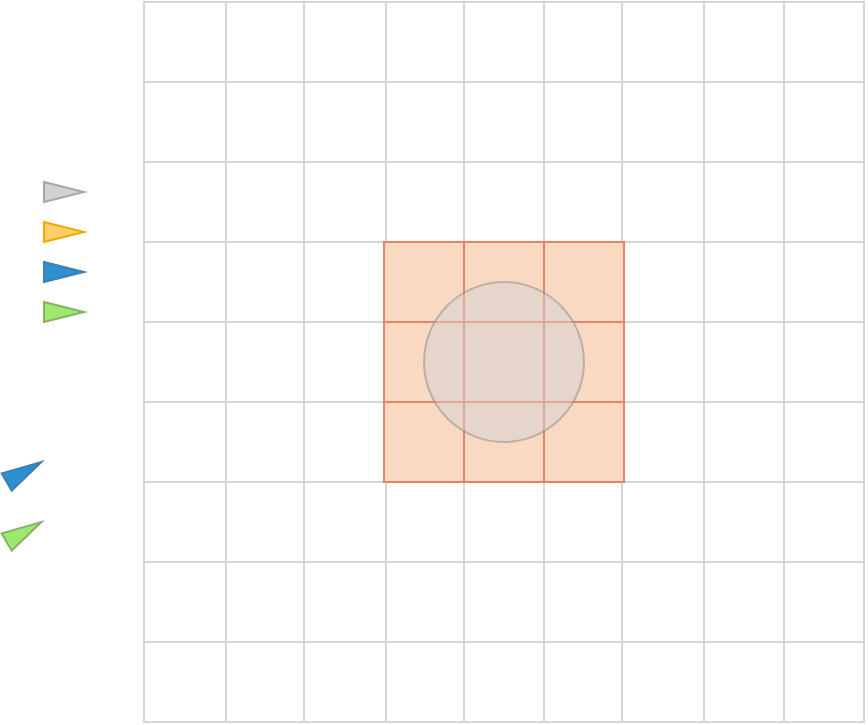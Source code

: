 <mxfile version="17.4.6" type="device"><diagram id="CuZy7NPDQp-QBjz2490R" name="Page-1"><mxGraphModel dx="957" dy="556" grid="1" gridSize="10" guides="1" tooltips="1" connect="1" arrows="1" fold="1" page="1" pageScale="1" pageWidth="827" pageHeight="1169" math="0" shadow="0"><root><mxCell id="0"/><mxCell id="1" parent="0"/><mxCell id="ihLi9_SqXCQIsBkYQ_Pl-1" value="" style="shape=table;html=1;whiteSpace=wrap;startSize=0;container=1;collapsible=0;childLayout=tableLayout;strokeColor=#D6D6D6;" vertex="1" parent="1"><mxGeometry x="200" y="280" width="360" height="360" as="geometry"/></mxCell><mxCell id="ihLi9_SqXCQIsBkYQ_Pl-2" value="" style="shape=tableRow;horizontal=0;startSize=0;swimlaneHead=0;swimlaneBody=0;top=0;left=0;bottom=0;right=0;collapsible=0;dropTarget=0;fillColor=none;points=[[0,0.5],[1,0.5]];portConstraint=eastwest;strokeColor=#D6D6D6;" vertex="1" parent="ihLi9_SqXCQIsBkYQ_Pl-1"><mxGeometry width="360" height="40" as="geometry"/></mxCell><mxCell id="ihLi9_SqXCQIsBkYQ_Pl-155" style="shape=partialRectangle;html=1;whiteSpace=wrap;connectable=0;fillColor=none;top=0;left=0;bottom=0;right=0;overflow=hidden;strokeColor=#D6D6D6;" vertex="1" parent="ihLi9_SqXCQIsBkYQ_Pl-2"><mxGeometry width="41" height="40" as="geometry"><mxRectangle width="41" height="40" as="alternateBounds"/></mxGeometry></mxCell><mxCell id="ihLi9_SqXCQIsBkYQ_Pl-152" style="shape=partialRectangle;html=1;whiteSpace=wrap;connectable=0;fillColor=none;top=0;left=0;bottom=0;right=0;overflow=hidden;strokeColor=#D6D6D6;" vertex="1" parent="ihLi9_SqXCQIsBkYQ_Pl-2"><mxGeometry x="41" width="39" height="40" as="geometry"><mxRectangle width="39" height="40" as="alternateBounds"/></mxGeometry></mxCell><mxCell id="ihLi9_SqXCQIsBkYQ_Pl-149" style="shape=partialRectangle;html=1;whiteSpace=wrap;connectable=0;fillColor=none;top=0;left=0;bottom=0;right=0;overflow=hidden;strokeColor=#D6D6D6;" vertex="1" parent="ihLi9_SqXCQIsBkYQ_Pl-2"><mxGeometry x="80" width="41" height="40" as="geometry"><mxRectangle width="41" height="40" as="alternateBounds"/></mxGeometry></mxCell><mxCell id="ihLi9_SqXCQIsBkYQ_Pl-146" style="shape=partialRectangle;html=1;whiteSpace=wrap;connectable=0;fillColor=none;top=0;left=0;bottom=0;right=0;overflow=hidden;strokeColor=#D6D6D6;" vertex="1" parent="ihLi9_SqXCQIsBkYQ_Pl-2"><mxGeometry x="121" width="39" height="40" as="geometry"><mxRectangle width="39" height="40" as="alternateBounds"/></mxGeometry></mxCell><mxCell id="ihLi9_SqXCQIsBkYQ_Pl-143" style="shape=partialRectangle;html=1;whiteSpace=wrap;connectable=0;fillColor=none;top=0;left=0;bottom=0;right=0;overflow=hidden;strokeColor=#D6D6D6;" vertex="1" parent="ihLi9_SqXCQIsBkYQ_Pl-2"><mxGeometry x="160" width="40" height="40" as="geometry"><mxRectangle width="40" height="40" as="alternateBounds"/></mxGeometry></mxCell><mxCell id="ihLi9_SqXCQIsBkYQ_Pl-140" style="shape=partialRectangle;html=1;whiteSpace=wrap;connectable=0;fillColor=none;top=0;left=0;bottom=0;right=0;overflow=hidden;strokeColor=#D6D6D6;" vertex="1" parent="ihLi9_SqXCQIsBkYQ_Pl-2"><mxGeometry x="200" width="39" height="40" as="geometry"><mxRectangle width="39" height="40" as="alternateBounds"/></mxGeometry></mxCell><mxCell id="ihLi9_SqXCQIsBkYQ_Pl-3" value="" style="shape=partialRectangle;html=1;whiteSpace=wrap;connectable=0;fillColor=none;top=0;left=0;bottom=0;right=0;overflow=hidden;strokeColor=#D6D6D6;" vertex="1" parent="ihLi9_SqXCQIsBkYQ_Pl-2"><mxGeometry x="239" width="41" height="40" as="geometry"><mxRectangle width="41" height="40" as="alternateBounds"/></mxGeometry></mxCell><mxCell id="ihLi9_SqXCQIsBkYQ_Pl-4" value="" style="shape=partialRectangle;html=1;whiteSpace=wrap;connectable=0;fillColor=none;top=0;left=0;bottom=0;right=0;overflow=hidden;strokeColor=#D6D6D6;" vertex="1" parent="ihLi9_SqXCQIsBkYQ_Pl-2"><mxGeometry x="280" width="40" height="40" as="geometry"><mxRectangle width="40" height="40" as="alternateBounds"/></mxGeometry></mxCell><mxCell id="ihLi9_SqXCQIsBkYQ_Pl-5" value="" style="shape=partialRectangle;html=1;whiteSpace=wrap;connectable=0;fillColor=none;top=0;left=0;bottom=0;right=0;overflow=hidden;strokeColor=#D6D6D6;" vertex="1" parent="ihLi9_SqXCQIsBkYQ_Pl-2"><mxGeometry x="320" width="40" height="40" as="geometry"><mxRectangle width="40" height="40" as="alternateBounds"/></mxGeometry></mxCell><mxCell id="ihLi9_SqXCQIsBkYQ_Pl-6" value="" style="shape=tableRow;horizontal=0;startSize=0;swimlaneHead=0;swimlaneBody=0;top=0;left=0;bottom=0;right=0;collapsible=0;dropTarget=0;fillColor=none;points=[[0,0.5],[1,0.5]];portConstraint=eastwest;strokeColor=#D6D6D6;" vertex="1" parent="ihLi9_SqXCQIsBkYQ_Pl-1"><mxGeometry y="40" width="360" height="40" as="geometry"/></mxCell><mxCell id="ihLi9_SqXCQIsBkYQ_Pl-156" style="shape=partialRectangle;html=1;whiteSpace=wrap;connectable=0;fillColor=none;top=0;left=0;bottom=0;right=0;overflow=hidden;strokeColor=#D6D6D6;" vertex="1" parent="ihLi9_SqXCQIsBkYQ_Pl-6"><mxGeometry width="41" height="40" as="geometry"><mxRectangle width="41" height="40" as="alternateBounds"/></mxGeometry></mxCell><mxCell id="ihLi9_SqXCQIsBkYQ_Pl-153" style="shape=partialRectangle;html=1;whiteSpace=wrap;connectable=0;fillColor=none;top=0;left=0;bottom=0;right=0;overflow=hidden;strokeColor=#D6D6D6;" vertex="1" parent="ihLi9_SqXCQIsBkYQ_Pl-6"><mxGeometry x="41" width="39" height="40" as="geometry"><mxRectangle width="39" height="40" as="alternateBounds"/></mxGeometry></mxCell><mxCell id="ihLi9_SqXCQIsBkYQ_Pl-150" style="shape=partialRectangle;html=1;whiteSpace=wrap;connectable=0;fillColor=none;top=0;left=0;bottom=0;right=0;overflow=hidden;strokeColor=#D6D6D6;" vertex="1" parent="ihLi9_SqXCQIsBkYQ_Pl-6"><mxGeometry x="80" width="41" height="40" as="geometry"><mxRectangle width="41" height="40" as="alternateBounds"/></mxGeometry></mxCell><mxCell id="ihLi9_SqXCQIsBkYQ_Pl-147" style="shape=partialRectangle;html=1;whiteSpace=wrap;connectable=0;fillColor=none;top=0;left=0;bottom=0;right=0;overflow=hidden;strokeColor=#D6D6D6;" vertex="1" parent="ihLi9_SqXCQIsBkYQ_Pl-6"><mxGeometry x="121" width="39" height="40" as="geometry"><mxRectangle width="39" height="40" as="alternateBounds"/></mxGeometry></mxCell><mxCell id="ihLi9_SqXCQIsBkYQ_Pl-144" style="shape=partialRectangle;html=1;whiteSpace=wrap;connectable=0;fillColor=none;top=0;left=0;bottom=0;right=0;overflow=hidden;strokeColor=#D6D6D6;" vertex="1" parent="ihLi9_SqXCQIsBkYQ_Pl-6"><mxGeometry x="160" width="40" height="40" as="geometry"><mxRectangle width="40" height="40" as="alternateBounds"/></mxGeometry></mxCell><mxCell id="ihLi9_SqXCQIsBkYQ_Pl-141" style="shape=partialRectangle;html=1;whiteSpace=wrap;connectable=0;fillColor=none;top=0;left=0;bottom=0;right=0;overflow=hidden;strokeColor=#D6D6D6;" vertex="1" parent="ihLi9_SqXCQIsBkYQ_Pl-6"><mxGeometry x="200" width="39" height="40" as="geometry"><mxRectangle width="39" height="40" as="alternateBounds"/></mxGeometry></mxCell><mxCell id="ihLi9_SqXCQIsBkYQ_Pl-7" value="" style="shape=partialRectangle;html=1;whiteSpace=wrap;connectable=0;fillColor=none;top=0;left=0;bottom=0;right=0;overflow=hidden;strokeColor=#D6D6D6;" vertex="1" parent="ihLi9_SqXCQIsBkYQ_Pl-6"><mxGeometry x="239" width="41" height="40" as="geometry"><mxRectangle width="41" height="40" as="alternateBounds"/></mxGeometry></mxCell><mxCell id="ihLi9_SqXCQIsBkYQ_Pl-8" value="" style="shape=partialRectangle;html=1;whiteSpace=wrap;connectable=0;fillColor=none;top=0;left=0;bottom=0;right=0;overflow=hidden;strokeColor=#D6D6D6;" vertex="1" parent="ihLi9_SqXCQIsBkYQ_Pl-6"><mxGeometry x="280" width="40" height="40" as="geometry"><mxRectangle width="40" height="40" as="alternateBounds"/></mxGeometry></mxCell><mxCell id="ihLi9_SqXCQIsBkYQ_Pl-9" value="" style="shape=partialRectangle;html=1;whiteSpace=wrap;connectable=0;fillColor=none;top=0;left=0;bottom=0;right=0;overflow=hidden;strokeColor=#D6D6D6;" vertex="1" parent="ihLi9_SqXCQIsBkYQ_Pl-6"><mxGeometry x="320" width="40" height="40" as="geometry"><mxRectangle width="40" height="40" as="alternateBounds"/></mxGeometry></mxCell><mxCell id="ihLi9_SqXCQIsBkYQ_Pl-10" value="" style="shape=tableRow;horizontal=0;startSize=0;swimlaneHead=0;swimlaneBody=0;top=0;left=0;bottom=0;right=0;collapsible=0;dropTarget=0;fillColor=none;points=[[0,0.5],[1,0.5]];portConstraint=eastwest;strokeColor=#D6D6D6;" vertex="1" parent="ihLi9_SqXCQIsBkYQ_Pl-1"><mxGeometry y="80" width="360" height="40" as="geometry"/></mxCell><mxCell id="ihLi9_SqXCQIsBkYQ_Pl-157" style="shape=partialRectangle;html=1;whiteSpace=wrap;connectable=0;fillColor=none;top=0;left=0;bottom=0;right=0;overflow=hidden;strokeColor=#D6D6D6;" vertex="1" parent="ihLi9_SqXCQIsBkYQ_Pl-10"><mxGeometry width="41" height="40" as="geometry"><mxRectangle width="41" height="40" as="alternateBounds"/></mxGeometry></mxCell><mxCell id="ihLi9_SqXCQIsBkYQ_Pl-154" style="shape=partialRectangle;html=1;whiteSpace=wrap;connectable=0;fillColor=none;top=0;left=0;bottom=0;right=0;overflow=hidden;strokeColor=#D6D6D6;" vertex="1" parent="ihLi9_SqXCQIsBkYQ_Pl-10"><mxGeometry x="41" width="39" height="40" as="geometry"><mxRectangle width="39" height="40" as="alternateBounds"/></mxGeometry></mxCell><mxCell id="ihLi9_SqXCQIsBkYQ_Pl-151" style="shape=partialRectangle;html=1;whiteSpace=wrap;connectable=0;fillColor=none;top=0;left=0;bottom=0;right=0;overflow=hidden;strokeColor=#D6D6D6;" vertex="1" parent="ihLi9_SqXCQIsBkYQ_Pl-10"><mxGeometry x="80" width="41" height="40" as="geometry"><mxRectangle width="41" height="40" as="alternateBounds"/></mxGeometry></mxCell><mxCell id="ihLi9_SqXCQIsBkYQ_Pl-148" style="shape=partialRectangle;html=1;whiteSpace=wrap;connectable=0;fillColor=none;top=0;left=0;bottom=0;right=0;overflow=hidden;strokeColor=#D6D6D6;" vertex="1" parent="ihLi9_SqXCQIsBkYQ_Pl-10"><mxGeometry x="121" width="39" height="40" as="geometry"><mxRectangle width="39" height="40" as="alternateBounds"/></mxGeometry></mxCell><mxCell id="ihLi9_SqXCQIsBkYQ_Pl-145" style="shape=partialRectangle;html=1;whiteSpace=wrap;connectable=0;fillColor=none;top=0;left=0;bottom=0;right=0;overflow=hidden;strokeColor=#D6D6D6;" vertex="1" parent="ihLi9_SqXCQIsBkYQ_Pl-10"><mxGeometry x="160" width="40" height="40" as="geometry"><mxRectangle width="40" height="40" as="alternateBounds"/></mxGeometry></mxCell><mxCell id="ihLi9_SqXCQIsBkYQ_Pl-142" style="shape=partialRectangle;html=1;whiteSpace=wrap;connectable=0;fillColor=none;top=0;left=0;bottom=0;right=0;overflow=hidden;strokeColor=#D6D6D6;" vertex="1" parent="ihLi9_SqXCQIsBkYQ_Pl-10"><mxGeometry x="200" width="39" height="40" as="geometry"><mxRectangle width="39" height="40" as="alternateBounds"/></mxGeometry></mxCell><mxCell id="ihLi9_SqXCQIsBkYQ_Pl-11" value="" style="shape=partialRectangle;html=1;whiteSpace=wrap;connectable=0;fillColor=none;top=0;left=0;bottom=0;right=0;overflow=hidden;strokeColor=#D6D6D6;" vertex="1" parent="ihLi9_SqXCQIsBkYQ_Pl-10"><mxGeometry x="239" width="41" height="40" as="geometry"><mxRectangle width="41" height="40" as="alternateBounds"/></mxGeometry></mxCell><mxCell id="ihLi9_SqXCQIsBkYQ_Pl-12" value="" style="shape=partialRectangle;html=1;whiteSpace=wrap;connectable=0;fillColor=none;top=0;left=0;bottom=0;right=0;overflow=hidden;strokeColor=#D6D6D6;" vertex="1" parent="ihLi9_SqXCQIsBkYQ_Pl-10"><mxGeometry x="280" width="40" height="40" as="geometry"><mxRectangle width="40" height="40" as="alternateBounds"/></mxGeometry></mxCell><mxCell id="ihLi9_SqXCQIsBkYQ_Pl-13" value="" style="shape=partialRectangle;html=1;whiteSpace=wrap;connectable=0;fillColor=none;top=0;left=0;bottom=0;right=0;overflow=hidden;pointerEvents=1;strokeColor=#D6D6D6;" vertex="1" parent="ihLi9_SqXCQIsBkYQ_Pl-10"><mxGeometry x="320" width="40" height="40" as="geometry"><mxRectangle width="40" height="40" as="alternateBounds"/></mxGeometry></mxCell><mxCell id="ihLi9_SqXCQIsBkYQ_Pl-158" style="shape=tableRow;horizontal=0;startSize=0;swimlaneHead=0;swimlaneBody=0;top=0;left=0;bottom=0;right=0;collapsible=0;dropTarget=0;fillColor=none;points=[[0,0.5],[1,0.5]];portConstraint=eastwest;strokeColor=#D6D6D6;" vertex="1" parent="ihLi9_SqXCQIsBkYQ_Pl-1"><mxGeometry y="120" width="360" height="40" as="geometry"/></mxCell><mxCell id="ihLi9_SqXCQIsBkYQ_Pl-159" style="shape=partialRectangle;html=1;whiteSpace=wrap;connectable=0;fillColor=none;top=0;left=0;bottom=0;right=0;overflow=hidden;strokeColor=#D6D6D6;" vertex="1" parent="ihLi9_SqXCQIsBkYQ_Pl-158"><mxGeometry width="41" height="40" as="geometry"><mxRectangle width="41" height="40" as="alternateBounds"/></mxGeometry></mxCell><mxCell id="ihLi9_SqXCQIsBkYQ_Pl-160" style="shape=partialRectangle;html=1;whiteSpace=wrap;connectable=0;fillColor=none;top=0;left=0;bottom=0;right=0;overflow=hidden;strokeColor=#D6D6D6;" vertex="1" parent="ihLi9_SqXCQIsBkYQ_Pl-158"><mxGeometry x="41" width="39" height="40" as="geometry"><mxRectangle width="39" height="40" as="alternateBounds"/></mxGeometry></mxCell><mxCell id="ihLi9_SqXCQIsBkYQ_Pl-161" style="shape=partialRectangle;html=1;whiteSpace=wrap;connectable=0;fillColor=none;top=0;left=0;bottom=0;right=0;overflow=hidden;strokeColor=#D6D6D6;" vertex="1" parent="ihLi9_SqXCQIsBkYQ_Pl-158"><mxGeometry x="80" width="41" height="40" as="geometry"><mxRectangle width="41" height="40" as="alternateBounds"/></mxGeometry></mxCell><mxCell id="ihLi9_SqXCQIsBkYQ_Pl-162" style="shape=partialRectangle;html=1;whiteSpace=wrap;connectable=0;fillColor=none;top=0;left=0;bottom=0;right=0;overflow=hidden;strokeColor=#D6D6D6;" vertex="1" parent="ihLi9_SqXCQIsBkYQ_Pl-158"><mxGeometry x="121" width="39" height="40" as="geometry"><mxRectangle width="39" height="40" as="alternateBounds"/></mxGeometry></mxCell><mxCell id="ihLi9_SqXCQIsBkYQ_Pl-163" style="shape=partialRectangle;html=1;whiteSpace=wrap;connectable=0;fillColor=none;top=0;left=0;bottom=0;right=0;overflow=hidden;strokeColor=#D6D6D6;" vertex="1" parent="ihLi9_SqXCQIsBkYQ_Pl-158"><mxGeometry x="160" width="40" height="40" as="geometry"><mxRectangle width="40" height="40" as="alternateBounds"/></mxGeometry></mxCell><mxCell id="ihLi9_SqXCQIsBkYQ_Pl-164" style="shape=partialRectangle;html=1;whiteSpace=wrap;connectable=0;fillColor=none;top=0;left=0;bottom=0;right=0;overflow=hidden;strokeColor=#D6D6D6;" vertex="1" parent="ihLi9_SqXCQIsBkYQ_Pl-158"><mxGeometry x="200" width="39" height="40" as="geometry"><mxRectangle width="39" height="40" as="alternateBounds"/></mxGeometry></mxCell><mxCell id="ihLi9_SqXCQIsBkYQ_Pl-165" style="shape=partialRectangle;html=1;whiteSpace=wrap;connectable=0;fillColor=none;top=0;left=0;bottom=0;right=0;overflow=hidden;strokeColor=#D6D6D6;" vertex="1" parent="ihLi9_SqXCQIsBkYQ_Pl-158"><mxGeometry x="239" width="41" height="40" as="geometry"><mxRectangle width="41" height="40" as="alternateBounds"/></mxGeometry></mxCell><mxCell id="ihLi9_SqXCQIsBkYQ_Pl-166" style="shape=partialRectangle;html=1;whiteSpace=wrap;connectable=0;fillColor=none;top=0;left=0;bottom=0;right=0;overflow=hidden;strokeColor=#D6D6D6;" vertex="1" parent="ihLi9_SqXCQIsBkYQ_Pl-158"><mxGeometry x="280" width="40" height="40" as="geometry"><mxRectangle width="40" height="40" as="alternateBounds"/></mxGeometry></mxCell><mxCell id="ihLi9_SqXCQIsBkYQ_Pl-167" style="shape=partialRectangle;html=1;whiteSpace=wrap;connectable=0;fillColor=none;top=0;left=0;bottom=0;right=0;overflow=hidden;pointerEvents=1;strokeColor=#D6D6D6;" vertex="1" parent="ihLi9_SqXCQIsBkYQ_Pl-158"><mxGeometry x="320" width="40" height="40" as="geometry"><mxRectangle width="40" height="40" as="alternateBounds"/></mxGeometry></mxCell><mxCell id="ihLi9_SqXCQIsBkYQ_Pl-168" style="shape=tableRow;horizontal=0;startSize=0;swimlaneHead=0;swimlaneBody=0;top=0;left=0;bottom=0;right=0;collapsible=0;dropTarget=0;fillColor=none;points=[[0,0.5],[1,0.5]];portConstraint=eastwest;strokeColor=#D6D6D6;" vertex="1" parent="ihLi9_SqXCQIsBkYQ_Pl-1"><mxGeometry y="160" width="360" height="40" as="geometry"/></mxCell><mxCell id="ihLi9_SqXCQIsBkYQ_Pl-169" style="shape=partialRectangle;html=1;whiteSpace=wrap;connectable=0;fillColor=none;top=0;left=0;bottom=0;right=0;overflow=hidden;strokeColor=#D6D6D6;" vertex="1" parent="ihLi9_SqXCQIsBkYQ_Pl-168"><mxGeometry width="41" height="40" as="geometry"><mxRectangle width="41" height="40" as="alternateBounds"/></mxGeometry></mxCell><mxCell id="ihLi9_SqXCQIsBkYQ_Pl-170" style="shape=partialRectangle;html=1;whiteSpace=wrap;connectable=0;fillColor=none;top=0;left=0;bottom=0;right=0;overflow=hidden;strokeColor=#D6D6D6;" vertex="1" parent="ihLi9_SqXCQIsBkYQ_Pl-168"><mxGeometry x="41" width="39" height="40" as="geometry"><mxRectangle width="39" height="40" as="alternateBounds"/></mxGeometry></mxCell><mxCell id="ihLi9_SqXCQIsBkYQ_Pl-171" style="shape=partialRectangle;html=1;whiteSpace=wrap;connectable=0;fillColor=none;top=0;left=0;bottom=0;right=0;overflow=hidden;strokeColor=#D6D6D6;" vertex="1" parent="ihLi9_SqXCQIsBkYQ_Pl-168"><mxGeometry x="80" width="41" height="40" as="geometry"><mxRectangle width="41" height="40" as="alternateBounds"/></mxGeometry></mxCell><mxCell id="ihLi9_SqXCQIsBkYQ_Pl-172" style="shape=partialRectangle;html=1;whiteSpace=wrap;connectable=0;fillColor=none;top=0;left=0;bottom=0;right=0;overflow=hidden;strokeColor=#D6D6D6;" vertex="1" parent="ihLi9_SqXCQIsBkYQ_Pl-168"><mxGeometry x="121" width="39" height="40" as="geometry"><mxRectangle width="39" height="40" as="alternateBounds"/></mxGeometry></mxCell><mxCell id="ihLi9_SqXCQIsBkYQ_Pl-173" style="shape=partialRectangle;html=1;whiteSpace=wrap;connectable=0;fillColor=none;top=0;left=0;bottom=0;right=0;overflow=hidden;strokeColor=#D6D6D6;" vertex="1" parent="ihLi9_SqXCQIsBkYQ_Pl-168"><mxGeometry x="160" width="40" height="40" as="geometry"><mxRectangle width="40" height="40" as="alternateBounds"/></mxGeometry></mxCell><mxCell id="ihLi9_SqXCQIsBkYQ_Pl-174" style="shape=partialRectangle;html=1;whiteSpace=wrap;connectable=0;fillColor=none;top=0;left=0;bottom=0;right=0;overflow=hidden;strokeColor=#D6D6D6;" vertex="1" parent="ihLi9_SqXCQIsBkYQ_Pl-168"><mxGeometry x="200" width="39" height="40" as="geometry"><mxRectangle width="39" height="40" as="alternateBounds"/></mxGeometry></mxCell><mxCell id="ihLi9_SqXCQIsBkYQ_Pl-175" style="shape=partialRectangle;html=1;whiteSpace=wrap;connectable=0;fillColor=none;top=0;left=0;bottom=0;right=0;overflow=hidden;strokeColor=#D6D6D6;" vertex="1" parent="ihLi9_SqXCQIsBkYQ_Pl-168"><mxGeometry x="239" width="41" height="40" as="geometry"><mxRectangle width="41" height="40" as="alternateBounds"/></mxGeometry></mxCell><mxCell id="ihLi9_SqXCQIsBkYQ_Pl-176" style="shape=partialRectangle;html=1;whiteSpace=wrap;connectable=0;fillColor=none;top=0;left=0;bottom=0;right=0;overflow=hidden;strokeColor=#D6D6D6;" vertex="1" parent="ihLi9_SqXCQIsBkYQ_Pl-168"><mxGeometry x="280" width="40" height="40" as="geometry"><mxRectangle width="40" height="40" as="alternateBounds"/></mxGeometry></mxCell><mxCell id="ihLi9_SqXCQIsBkYQ_Pl-177" style="shape=partialRectangle;html=1;whiteSpace=wrap;connectable=0;fillColor=none;top=0;left=0;bottom=0;right=0;overflow=hidden;pointerEvents=1;strokeColor=#D6D6D6;" vertex="1" parent="ihLi9_SqXCQIsBkYQ_Pl-168"><mxGeometry x="320" width="40" height="40" as="geometry"><mxRectangle width="40" height="40" as="alternateBounds"/></mxGeometry></mxCell><mxCell id="ihLi9_SqXCQIsBkYQ_Pl-178" style="shape=tableRow;horizontal=0;startSize=0;swimlaneHead=0;swimlaneBody=0;top=0;left=0;bottom=0;right=0;collapsible=0;dropTarget=0;fillColor=none;points=[[0,0.5],[1,0.5]];portConstraint=eastwest;strokeColor=#D6D6D6;" vertex="1" parent="ihLi9_SqXCQIsBkYQ_Pl-1"><mxGeometry y="200" width="360" height="40" as="geometry"/></mxCell><mxCell id="ihLi9_SqXCQIsBkYQ_Pl-179" style="shape=partialRectangle;html=1;whiteSpace=wrap;connectable=0;fillColor=none;top=0;left=0;bottom=0;right=0;overflow=hidden;strokeColor=#D6D6D6;" vertex="1" parent="ihLi9_SqXCQIsBkYQ_Pl-178"><mxGeometry width="41" height="40" as="geometry"><mxRectangle width="41" height="40" as="alternateBounds"/></mxGeometry></mxCell><mxCell id="ihLi9_SqXCQIsBkYQ_Pl-180" style="shape=partialRectangle;html=1;whiteSpace=wrap;connectable=0;fillColor=none;top=0;left=0;bottom=0;right=0;overflow=hidden;strokeColor=#D6D6D6;" vertex="1" parent="ihLi9_SqXCQIsBkYQ_Pl-178"><mxGeometry x="41" width="39" height="40" as="geometry"><mxRectangle width="39" height="40" as="alternateBounds"/></mxGeometry></mxCell><mxCell id="ihLi9_SqXCQIsBkYQ_Pl-181" style="shape=partialRectangle;html=1;whiteSpace=wrap;connectable=0;fillColor=none;top=0;left=0;bottom=0;right=0;overflow=hidden;strokeColor=#D6D6D6;" vertex="1" parent="ihLi9_SqXCQIsBkYQ_Pl-178"><mxGeometry x="80" width="41" height="40" as="geometry"><mxRectangle width="41" height="40" as="alternateBounds"/></mxGeometry></mxCell><mxCell id="ihLi9_SqXCQIsBkYQ_Pl-182" style="shape=partialRectangle;html=1;whiteSpace=wrap;connectable=0;fillColor=none;top=0;left=0;bottom=0;right=0;overflow=hidden;strokeColor=#D6D6D6;" vertex="1" parent="ihLi9_SqXCQIsBkYQ_Pl-178"><mxGeometry x="121" width="39" height="40" as="geometry"><mxRectangle width="39" height="40" as="alternateBounds"/></mxGeometry></mxCell><mxCell id="ihLi9_SqXCQIsBkYQ_Pl-183" style="shape=partialRectangle;html=1;whiteSpace=wrap;connectable=0;fillColor=none;top=0;left=0;bottom=0;right=0;overflow=hidden;strokeColor=#D6D6D6;" vertex="1" parent="ihLi9_SqXCQIsBkYQ_Pl-178"><mxGeometry x="160" width="40" height="40" as="geometry"><mxRectangle width="40" height="40" as="alternateBounds"/></mxGeometry></mxCell><mxCell id="ihLi9_SqXCQIsBkYQ_Pl-184" style="shape=partialRectangle;html=1;whiteSpace=wrap;connectable=0;fillColor=none;top=0;left=0;bottom=0;right=0;overflow=hidden;strokeColor=#D6D6D6;" vertex="1" parent="ihLi9_SqXCQIsBkYQ_Pl-178"><mxGeometry x="200" width="39" height="40" as="geometry"><mxRectangle width="39" height="40" as="alternateBounds"/></mxGeometry></mxCell><mxCell id="ihLi9_SqXCQIsBkYQ_Pl-185" style="shape=partialRectangle;html=1;whiteSpace=wrap;connectable=0;fillColor=none;top=0;left=0;bottom=0;right=0;overflow=hidden;strokeColor=#D6D6D6;" vertex="1" parent="ihLi9_SqXCQIsBkYQ_Pl-178"><mxGeometry x="239" width="41" height="40" as="geometry"><mxRectangle width="41" height="40" as="alternateBounds"/></mxGeometry></mxCell><mxCell id="ihLi9_SqXCQIsBkYQ_Pl-186" style="shape=partialRectangle;html=1;whiteSpace=wrap;connectable=0;fillColor=none;top=0;left=0;bottom=0;right=0;overflow=hidden;strokeColor=#D6D6D6;" vertex="1" parent="ihLi9_SqXCQIsBkYQ_Pl-178"><mxGeometry x="280" width="40" height="40" as="geometry"><mxRectangle width="40" height="40" as="alternateBounds"/></mxGeometry></mxCell><mxCell id="ihLi9_SqXCQIsBkYQ_Pl-187" style="shape=partialRectangle;html=1;whiteSpace=wrap;connectable=0;fillColor=none;top=0;left=0;bottom=0;right=0;overflow=hidden;pointerEvents=1;strokeColor=#D6D6D6;" vertex="1" parent="ihLi9_SqXCQIsBkYQ_Pl-178"><mxGeometry x="320" width="40" height="40" as="geometry"><mxRectangle width="40" height="40" as="alternateBounds"/></mxGeometry></mxCell><mxCell id="ihLi9_SqXCQIsBkYQ_Pl-188" style="shape=tableRow;horizontal=0;startSize=0;swimlaneHead=0;swimlaneBody=0;top=0;left=0;bottom=0;right=0;collapsible=0;dropTarget=0;fillColor=none;points=[[0,0.5],[1,0.5]];portConstraint=eastwest;strokeColor=#D6D6D6;" vertex="1" parent="ihLi9_SqXCQIsBkYQ_Pl-1"><mxGeometry y="240" width="360" height="40" as="geometry"/></mxCell><mxCell id="ihLi9_SqXCQIsBkYQ_Pl-189" style="shape=partialRectangle;html=1;whiteSpace=wrap;connectable=0;fillColor=none;top=0;left=0;bottom=0;right=0;overflow=hidden;strokeColor=#D6D6D6;" vertex="1" parent="ihLi9_SqXCQIsBkYQ_Pl-188"><mxGeometry width="41" height="40" as="geometry"><mxRectangle width="41" height="40" as="alternateBounds"/></mxGeometry></mxCell><mxCell id="ihLi9_SqXCQIsBkYQ_Pl-190" style="shape=partialRectangle;html=1;whiteSpace=wrap;connectable=0;fillColor=none;top=0;left=0;bottom=0;right=0;overflow=hidden;strokeColor=#D6D6D6;" vertex="1" parent="ihLi9_SqXCQIsBkYQ_Pl-188"><mxGeometry x="41" width="39" height="40" as="geometry"><mxRectangle width="39" height="40" as="alternateBounds"/></mxGeometry></mxCell><mxCell id="ihLi9_SqXCQIsBkYQ_Pl-191" style="shape=partialRectangle;html=1;whiteSpace=wrap;connectable=0;fillColor=none;top=0;left=0;bottom=0;right=0;overflow=hidden;strokeColor=#D6D6D6;" vertex="1" parent="ihLi9_SqXCQIsBkYQ_Pl-188"><mxGeometry x="80" width="41" height="40" as="geometry"><mxRectangle width="41" height="40" as="alternateBounds"/></mxGeometry></mxCell><mxCell id="ihLi9_SqXCQIsBkYQ_Pl-192" style="shape=partialRectangle;html=1;whiteSpace=wrap;connectable=0;fillColor=none;top=0;left=0;bottom=0;right=0;overflow=hidden;strokeColor=#D6D6D6;" vertex="1" parent="ihLi9_SqXCQIsBkYQ_Pl-188"><mxGeometry x="121" width="39" height="40" as="geometry"><mxRectangle width="39" height="40" as="alternateBounds"/></mxGeometry></mxCell><mxCell id="ihLi9_SqXCQIsBkYQ_Pl-193" style="shape=partialRectangle;html=1;whiteSpace=wrap;connectable=0;fillColor=none;top=0;left=0;bottom=0;right=0;overflow=hidden;strokeColor=#D6D6D6;" vertex="1" parent="ihLi9_SqXCQIsBkYQ_Pl-188"><mxGeometry x="160" width="40" height="40" as="geometry"><mxRectangle width="40" height="40" as="alternateBounds"/></mxGeometry></mxCell><mxCell id="ihLi9_SqXCQIsBkYQ_Pl-194" style="shape=partialRectangle;html=1;whiteSpace=wrap;connectable=0;fillColor=none;top=0;left=0;bottom=0;right=0;overflow=hidden;strokeColor=#D6D6D6;" vertex="1" parent="ihLi9_SqXCQIsBkYQ_Pl-188"><mxGeometry x="200" width="39" height="40" as="geometry"><mxRectangle width="39" height="40" as="alternateBounds"/></mxGeometry></mxCell><mxCell id="ihLi9_SqXCQIsBkYQ_Pl-195" style="shape=partialRectangle;html=1;whiteSpace=wrap;connectable=0;fillColor=none;top=0;left=0;bottom=0;right=0;overflow=hidden;strokeColor=#D6D6D6;" vertex="1" parent="ihLi9_SqXCQIsBkYQ_Pl-188"><mxGeometry x="239" width="41" height="40" as="geometry"><mxRectangle width="41" height="40" as="alternateBounds"/></mxGeometry></mxCell><mxCell id="ihLi9_SqXCQIsBkYQ_Pl-196" style="shape=partialRectangle;html=1;whiteSpace=wrap;connectable=0;fillColor=none;top=0;left=0;bottom=0;right=0;overflow=hidden;strokeColor=#D6D6D6;" vertex="1" parent="ihLi9_SqXCQIsBkYQ_Pl-188"><mxGeometry x="280" width="40" height="40" as="geometry"><mxRectangle width="40" height="40" as="alternateBounds"/></mxGeometry></mxCell><mxCell id="ihLi9_SqXCQIsBkYQ_Pl-197" style="shape=partialRectangle;html=1;whiteSpace=wrap;connectable=0;fillColor=none;top=0;left=0;bottom=0;right=0;overflow=hidden;pointerEvents=1;strokeColor=#D6D6D6;" vertex="1" parent="ihLi9_SqXCQIsBkYQ_Pl-188"><mxGeometry x="320" width="40" height="40" as="geometry"><mxRectangle width="40" height="40" as="alternateBounds"/></mxGeometry></mxCell><mxCell id="ihLi9_SqXCQIsBkYQ_Pl-198" style="shape=tableRow;horizontal=0;startSize=0;swimlaneHead=0;swimlaneBody=0;top=0;left=0;bottom=0;right=0;collapsible=0;dropTarget=0;fillColor=none;points=[[0,0.5],[1,0.5]];portConstraint=eastwest;strokeColor=#D6D6D6;" vertex="1" parent="ihLi9_SqXCQIsBkYQ_Pl-1"><mxGeometry y="280" width="360" height="40" as="geometry"/></mxCell><mxCell id="ihLi9_SqXCQIsBkYQ_Pl-199" style="shape=partialRectangle;html=1;whiteSpace=wrap;connectable=0;fillColor=none;top=0;left=0;bottom=0;right=0;overflow=hidden;strokeColor=#D6D6D6;" vertex="1" parent="ihLi9_SqXCQIsBkYQ_Pl-198"><mxGeometry width="41" height="40" as="geometry"><mxRectangle width="41" height="40" as="alternateBounds"/></mxGeometry></mxCell><mxCell id="ihLi9_SqXCQIsBkYQ_Pl-200" style="shape=partialRectangle;html=1;whiteSpace=wrap;connectable=0;fillColor=none;top=0;left=0;bottom=0;right=0;overflow=hidden;strokeColor=#D6D6D6;" vertex="1" parent="ihLi9_SqXCQIsBkYQ_Pl-198"><mxGeometry x="41" width="39" height="40" as="geometry"><mxRectangle width="39" height="40" as="alternateBounds"/></mxGeometry></mxCell><mxCell id="ihLi9_SqXCQIsBkYQ_Pl-201" style="shape=partialRectangle;html=1;whiteSpace=wrap;connectable=0;fillColor=none;top=0;left=0;bottom=0;right=0;overflow=hidden;strokeColor=#D6D6D6;" vertex="1" parent="ihLi9_SqXCQIsBkYQ_Pl-198"><mxGeometry x="80" width="41" height="40" as="geometry"><mxRectangle width="41" height="40" as="alternateBounds"/></mxGeometry></mxCell><mxCell id="ihLi9_SqXCQIsBkYQ_Pl-202" style="shape=partialRectangle;html=1;whiteSpace=wrap;connectable=0;fillColor=none;top=0;left=0;bottom=0;right=0;overflow=hidden;strokeColor=#D6D6D6;" vertex="1" parent="ihLi9_SqXCQIsBkYQ_Pl-198"><mxGeometry x="121" width="39" height="40" as="geometry"><mxRectangle width="39" height="40" as="alternateBounds"/></mxGeometry></mxCell><mxCell id="ihLi9_SqXCQIsBkYQ_Pl-203" style="shape=partialRectangle;html=1;whiteSpace=wrap;connectable=0;fillColor=none;top=0;left=0;bottom=0;right=0;overflow=hidden;strokeColor=#D6D6D6;" vertex="1" parent="ihLi9_SqXCQIsBkYQ_Pl-198"><mxGeometry x="160" width="40" height="40" as="geometry"><mxRectangle width="40" height="40" as="alternateBounds"/></mxGeometry></mxCell><mxCell id="ihLi9_SqXCQIsBkYQ_Pl-204" style="shape=partialRectangle;html=1;whiteSpace=wrap;connectable=0;fillColor=none;top=0;left=0;bottom=0;right=0;overflow=hidden;strokeColor=#D6D6D6;" vertex="1" parent="ihLi9_SqXCQIsBkYQ_Pl-198"><mxGeometry x="200" width="39" height="40" as="geometry"><mxRectangle width="39" height="40" as="alternateBounds"/></mxGeometry></mxCell><mxCell id="ihLi9_SqXCQIsBkYQ_Pl-205" style="shape=partialRectangle;html=1;whiteSpace=wrap;connectable=0;fillColor=none;top=0;left=0;bottom=0;right=0;overflow=hidden;strokeColor=#D6D6D6;" vertex="1" parent="ihLi9_SqXCQIsBkYQ_Pl-198"><mxGeometry x="239" width="41" height="40" as="geometry"><mxRectangle width="41" height="40" as="alternateBounds"/></mxGeometry></mxCell><mxCell id="ihLi9_SqXCQIsBkYQ_Pl-206" style="shape=partialRectangle;html=1;whiteSpace=wrap;connectable=0;fillColor=none;top=0;left=0;bottom=0;right=0;overflow=hidden;strokeColor=#D6D6D6;" vertex="1" parent="ihLi9_SqXCQIsBkYQ_Pl-198"><mxGeometry x="280" width="40" height="40" as="geometry"><mxRectangle width="40" height="40" as="alternateBounds"/></mxGeometry></mxCell><mxCell id="ihLi9_SqXCQIsBkYQ_Pl-207" style="shape=partialRectangle;html=1;whiteSpace=wrap;connectable=0;fillColor=none;top=0;left=0;bottom=0;right=0;overflow=hidden;pointerEvents=1;strokeColor=#D6D6D6;" vertex="1" parent="ihLi9_SqXCQIsBkYQ_Pl-198"><mxGeometry x="320" width="40" height="40" as="geometry"><mxRectangle width="40" height="40" as="alternateBounds"/></mxGeometry></mxCell><mxCell id="ihLi9_SqXCQIsBkYQ_Pl-208" style="shape=tableRow;horizontal=0;startSize=0;swimlaneHead=0;swimlaneBody=0;top=0;left=0;bottom=0;right=0;collapsible=0;dropTarget=0;fillColor=none;points=[[0,0.5],[1,0.5]];portConstraint=eastwest;strokeColor=#D6D6D6;" vertex="1" parent="ihLi9_SqXCQIsBkYQ_Pl-1"><mxGeometry y="320" width="360" height="40" as="geometry"/></mxCell><mxCell id="ihLi9_SqXCQIsBkYQ_Pl-209" style="shape=partialRectangle;html=1;whiteSpace=wrap;connectable=0;fillColor=none;top=0;left=0;bottom=0;right=0;overflow=hidden;strokeColor=#D6D6D6;" vertex="1" parent="ihLi9_SqXCQIsBkYQ_Pl-208"><mxGeometry width="41" height="40" as="geometry"><mxRectangle width="41" height="40" as="alternateBounds"/></mxGeometry></mxCell><mxCell id="ihLi9_SqXCQIsBkYQ_Pl-210" style="shape=partialRectangle;html=1;whiteSpace=wrap;connectable=0;fillColor=none;top=0;left=0;bottom=0;right=0;overflow=hidden;strokeColor=#D6D6D6;" vertex="1" parent="ihLi9_SqXCQIsBkYQ_Pl-208"><mxGeometry x="41" width="39" height="40" as="geometry"><mxRectangle width="39" height="40" as="alternateBounds"/></mxGeometry></mxCell><mxCell id="ihLi9_SqXCQIsBkYQ_Pl-211" style="shape=partialRectangle;html=1;whiteSpace=wrap;connectable=0;fillColor=none;top=0;left=0;bottom=0;right=0;overflow=hidden;strokeColor=#D6D6D6;" vertex="1" parent="ihLi9_SqXCQIsBkYQ_Pl-208"><mxGeometry x="80" width="41" height="40" as="geometry"><mxRectangle width="41" height="40" as="alternateBounds"/></mxGeometry></mxCell><mxCell id="ihLi9_SqXCQIsBkYQ_Pl-212" style="shape=partialRectangle;html=1;whiteSpace=wrap;connectable=0;fillColor=none;top=0;left=0;bottom=0;right=0;overflow=hidden;strokeColor=#D6D6D6;" vertex="1" parent="ihLi9_SqXCQIsBkYQ_Pl-208"><mxGeometry x="121" width="39" height="40" as="geometry"><mxRectangle width="39" height="40" as="alternateBounds"/></mxGeometry></mxCell><mxCell id="ihLi9_SqXCQIsBkYQ_Pl-213" style="shape=partialRectangle;html=1;whiteSpace=wrap;connectable=0;fillColor=none;top=0;left=0;bottom=0;right=0;overflow=hidden;strokeColor=#D6D6D6;" vertex="1" parent="ihLi9_SqXCQIsBkYQ_Pl-208"><mxGeometry x="160" width="40" height="40" as="geometry"><mxRectangle width="40" height="40" as="alternateBounds"/></mxGeometry></mxCell><mxCell id="ihLi9_SqXCQIsBkYQ_Pl-214" style="shape=partialRectangle;html=1;whiteSpace=wrap;connectable=0;fillColor=none;top=0;left=0;bottom=0;right=0;overflow=hidden;strokeColor=#D6D6D6;" vertex="1" parent="ihLi9_SqXCQIsBkYQ_Pl-208"><mxGeometry x="200" width="39" height="40" as="geometry"><mxRectangle width="39" height="40" as="alternateBounds"/></mxGeometry></mxCell><mxCell id="ihLi9_SqXCQIsBkYQ_Pl-215" style="shape=partialRectangle;html=1;whiteSpace=wrap;connectable=0;fillColor=none;top=0;left=0;bottom=0;right=0;overflow=hidden;strokeColor=#D6D6D6;" vertex="1" parent="ihLi9_SqXCQIsBkYQ_Pl-208"><mxGeometry x="239" width="41" height="40" as="geometry"><mxRectangle width="41" height="40" as="alternateBounds"/></mxGeometry></mxCell><mxCell id="ihLi9_SqXCQIsBkYQ_Pl-216" style="shape=partialRectangle;html=1;whiteSpace=wrap;connectable=0;fillColor=none;top=0;left=0;bottom=0;right=0;overflow=hidden;strokeColor=#D6D6D6;" vertex="1" parent="ihLi9_SqXCQIsBkYQ_Pl-208"><mxGeometry x="280" width="40" height="40" as="geometry"><mxRectangle width="40" height="40" as="alternateBounds"/></mxGeometry></mxCell><mxCell id="ihLi9_SqXCQIsBkYQ_Pl-217" style="shape=partialRectangle;html=1;whiteSpace=wrap;connectable=0;fillColor=none;top=0;left=0;bottom=0;right=0;overflow=hidden;pointerEvents=1;strokeColor=#D6D6D6;" vertex="1" parent="ihLi9_SqXCQIsBkYQ_Pl-208"><mxGeometry x="320" width="40" height="40" as="geometry"><mxRectangle width="40" height="40" as="alternateBounds"/></mxGeometry></mxCell><mxCell id="ihLi9_SqXCQIsBkYQ_Pl-53" value="" style="shape=table;html=1;whiteSpace=wrap;startSize=0;container=1;collapsible=0;childLayout=tableLayout;strokeColor=#E88364;fillColor=#FAD9C3;" vertex="1" parent="1"><mxGeometry x="320" y="400" width="120" height="120" as="geometry"/></mxCell><mxCell id="ihLi9_SqXCQIsBkYQ_Pl-54" value="" style="shape=tableRow;horizontal=0;startSize=0;swimlaneHead=0;swimlaneBody=0;top=0;left=0;bottom=0;right=0;collapsible=0;dropTarget=0;fillColor=none;points=[[0,0.5],[1,0.5]];portConstraint=eastwest;strokeColor=#D6D6D6;" vertex="1" parent="ihLi9_SqXCQIsBkYQ_Pl-53"><mxGeometry width="120" height="40" as="geometry"/></mxCell><mxCell id="ihLi9_SqXCQIsBkYQ_Pl-55" value="" style="shape=partialRectangle;html=1;whiteSpace=wrap;connectable=0;fillColor=none;top=0;left=0;bottom=0;right=0;overflow=hidden;strokeColor=#D6D6D6;" vertex="1" parent="ihLi9_SqXCQIsBkYQ_Pl-54"><mxGeometry width="40" height="40" as="geometry"><mxRectangle width="40" height="40" as="alternateBounds"/></mxGeometry></mxCell><mxCell id="ihLi9_SqXCQIsBkYQ_Pl-56" value="" style="shape=partialRectangle;html=1;whiteSpace=wrap;connectable=0;fillColor=none;top=0;left=0;bottom=0;right=0;overflow=hidden;strokeColor=#D6D6D6;" vertex="1" parent="ihLi9_SqXCQIsBkYQ_Pl-54"><mxGeometry x="40" width="40" height="40" as="geometry"><mxRectangle width="40" height="40" as="alternateBounds"/></mxGeometry></mxCell><mxCell id="ihLi9_SqXCQIsBkYQ_Pl-57" value="" style="shape=partialRectangle;html=1;whiteSpace=wrap;connectable=0;fillColor=none;top=0;left=0;bottom=0;right=0;overflow=hidden;strokeColor=#D6D6D6;" vertex="1" parent="ihLi9_SqXCQIsBkYQ_Pl-54"><mxGeometry x="80" width="40" height="40" as="geometry"><mxRectangle width="40" height="40" as="alternateBounds"/></mxGeometry></mxCell><mxCell id="ihLi9_SqXCQIsBkYQ_Pl-58" value="" style="shape=tableRow;horizontal=0;startSize=0;swimlaneHead=0;swimlaneBody=0;top=0;left=0;bottom=0;right=0;collapsible=0;dropTarget=0;fillColor=none;points=[[0,0.5],[1,0.5]];portConstraint=eastwest;strokeColor=#D6D6D6;" vertex="1" parent="ihLi9_SqXCQIsBkYQ_Pl-53"><mxGeometry y="40" width="120" height="40" as="geometry"/></mxCell><mxCell id="ihLi9_SqXCQIsBkYQ_Pl-59" value="" style="shape=partialRectangle;html=1;whiteSpace=wrap;connectable=0;fillColor=none;top=0;left=0;bottom=0;right=0;overflow=hidden;strokeColor=#D6D6D6;" vertex="1" parent="ihLi9_SqXCQIsBkYQ_Pl-58"><mxGeometry width="40" height="40" as="geometry"><mxRectangle width="40" height="40" as="alternateBounds"/></mxGeometry></mxCell><mxCell id="ihLi9_SqXCQIsBkYQ_Pl-60" value="" style="shape=partialRectangle;html=1;whiteSpace=wrap;connectable=0;fillColor=none;top=0;left=0;bottom=0;right=0;overflow=hidden;strokeColor=#D6D6D6;" vertex="1" parent="ihLi9_SqXCQIsBkYQ_Pl-58"><mxGeometry x="40" width="40" height="40" as="geometry"><mxRectangle width="40" height="40" as="alternateBounds"/></mxGeometry></mxCell><mxCell id="ihLi9_SqXCQIsBkYQ_Pl-61" value="" style="shape=partialRectangle;html=1;whiteSpace=wrap;connectable=0;fillColor=none;top=0;left=0;bottom=0;right=0;overflow=hidden;strokeColor=#D6D6D6;" vertex="1" parent="ihLi9_SqXCQIsBkYQ_Pl-58"><mxGeometry x="80" width="40" height="40" as="geometry"><mxRectangle width="40" height="40" as="alternateBounds"/></mxGeometry></mxCell><mxCell id="ihLi9_SqXCQIsBkYQ_Pl-62" value="" style="shape=tableRow;horizontal=0;startSize=0;swimlaneHead=0;swimlaneBody=0;top=0;left=0;bottom=0;right=0;collapsible=0;dropTarget=0;fillColor=none;points=[[0,0.5],[1,0.5]];portConstraint=eastwest;strokeColor=#D6D6D6;" vertex="1" parent="ihLi9_SqXCQIsBkYQ_Pl-53"><mxGeometry y="80" width="120" height="40" as="geometry"/></mxCell><mxCell id="ihLi9_SqXCQIsBkYQ_Pl-63" value="" style="shape=partialRectangle;html=1;whiteSpace=wrap;connectable=0;fillColor=none;top=0;left=0;bottom=0;right=0;overflow=hidden;strokeColor=#D6D6D6;" vertex="1" parent="ihLi9_SqXCQIsBkYQ_Pl-62"><mxGeometry width="40" height="40" as="geometry"><mxRectangle width="40" height="40" as="alternateBounds"/></mxGeometry></mxCell><mxCell id="ihLi9_SqXCQIsBkYQ_Pl-64" value="" style="shape=partialRectangle;html=1;whiteSpace=wrap;connectable=0;fillColor=none;top=0;left=0;bottom=0;right=0;overflow=hidden;strokeColor=#D6D6D6;" vertex="1" parent="ihLi9_SqXCQIsBkYQ_Pl-62"><mxGeometry x="40" width="40" height="40" as="geometry"><mxRectangle width="40" height="40" as="alternateBounds"/></mxGeometry></mxCell><mxCell id="ihLi9_SqXCQIsBkYQ_Pl-65" value="" style="shape=partialRectangle;html=1;whiteSpace=wrap;connectable=0;fillColor=none;top=0;left=0;bottom=0;right=0;overflow=hidden;pointerEvents=1;strokeColor=#D6D6D6;" vertex="1" parent="ihLi9_SqXCQIsBkYQ_Pl-62"><mxGeometry x="80" width="40" height="40" as="geometry"><mxRectangle width="40" height="40" as="alternateBounds"/></mxGeometry></mxCell><mxCell id="ihLi9_SqXCQIsBkYQ_Pl-118" value="" style="triangle;whiteSpace=wrap;html=1;strokeColor=#417EAD;fillColor=#2C90D3;rotation=-30;" vertex="1" parent="1"><mxGeometry x="130" y="510" width="20" height="10" as="geometry"/></mxCell><mxCell id="ihLi9_SqXCQIsBkYQ_Pl-132" value="" style="triangle;whiteSpace=wrap;html=1;strokeColor=#82b366;fillColor=#9EE86D;rotation=-30;" vertex="1" parent="1"><mxGeometry x="130" y="540" width="20" height="10" as="geometry"/></mxCell><mxCell id="ihLi9_SqXCQIsBkYQ_Pl-133" value="" style="triangle;whiteSpace=wrap;html=1;strokeColor=#417EAD;fillColor=#2C90D3;rotation=0;" vertex="1" parent="1"><mxGeometry x="150" y="410" width="20" height="10" as="geometry"/></mxCell><mxCell id="ihLi9_SqXCQIsBkYQ_Pl-134" value="" style="triangle;whiteSpace=wrap;html=1;strokeColor=#82b366;fillColor=#9EE86D;rotation=0;" vertex="1" parent="1"><mxGeometry x="150" y="430" width="20" height="10" as="geometry"/></mxCell><mxCell id="ihLi9_SqXCQIsBkYQ_Pl-135" value="" style="triangle;whiteSpace=wrap;html=1;strokeColor=#EDAB00;fillColor=#FFCD69;rotation=0;" vertex="1" parent="1"><mxGeometry x="150" y="390" width="20" height="10" as="geometry"/></mxCell><mxCell id="ihLi9_SqXCQIsBkYQ_Pl-136" value="" style="triangle;whiteSpace=wrap;html=1;strokeColor=#A6A6A6;fillColor=#D1D1D1;rotation=0;fontColor=#333333;" vertex="1" parent="1"><mxGeometry x="150" y="370" width="20" height="10" as="geometry"/></mxCell><mxCell id="ihLi9_SqXCQIsBkYQ_Pl-236" value="" style="ellipse;whiteSpace=wrap;html=1;aspect=fixed;strokeColor=#878787;strokeWidth=1;fillColor=#D1D1D1;opacity=50;" vertex="1" parent="1"><mxGeometry x="340" y="420" width="80" height="80" as="geometry"/></mxCell></root></mxGraphModel></diagram></mxfile>